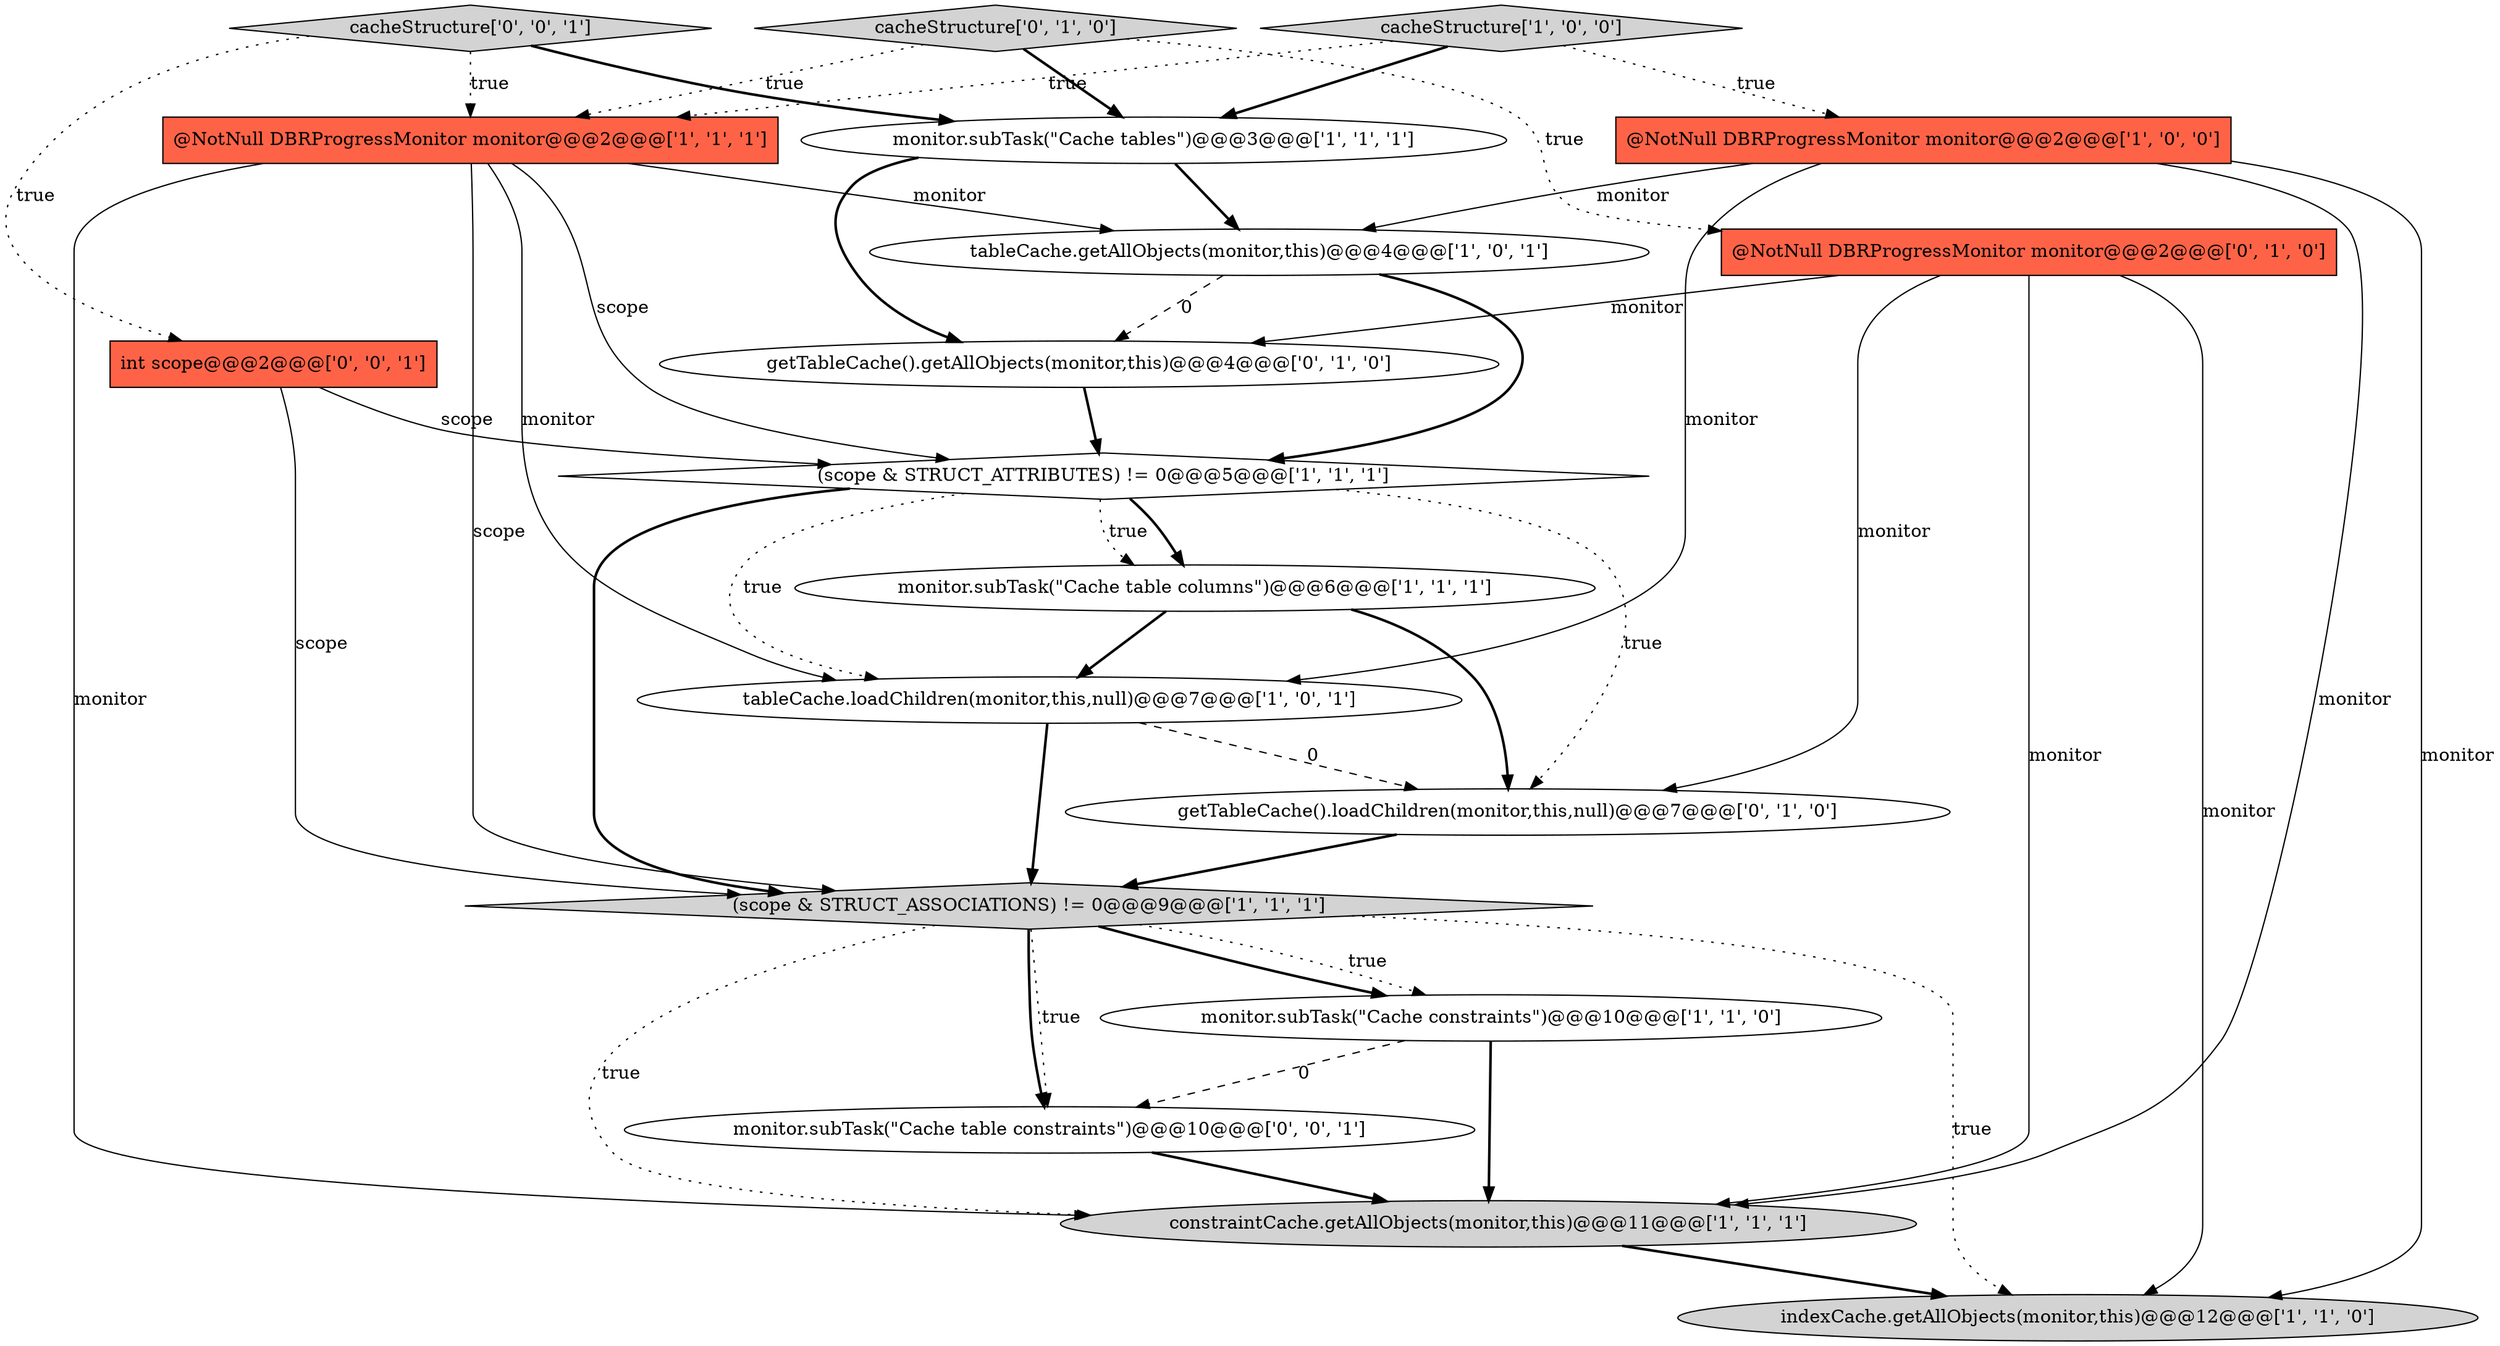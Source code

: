 digraph {
3 [style = filled, label = "@NotNull DBRProgressMonitor monitor@@@2@@@['1', '0', '0']", fillcolor = tomato, shape = box image = "AAA0AAABBB1BBB"];
7 [style = filled, label = "@NotNull DBRProgressMonitor monitor@@@2@@@['1', '1', '1']", fillcolor = tomato, shape = box image = "AAA0AAABBB1BBB"];
8 [style = filled, label = "monitor.subTask(\"Cache constraints\")@@@10@@@['1', '1', '0']", fillcolor = white, shape = ellipse image = "AAA0AAABBB1BBB"];
9 [style = filled, label = "constraintCache.getAllObjects(monitor,this)@@@11@@@['1', '1', '1']", fillcolor = lightgray, shape = ellipse image = "AAA0AAABBB1BBB"];
2 [style = filled, label = "cacheStructure['1', '0', '0']", fillcolor = lightgray, shape = diamond image = "AAA0AAABBB1BBB"];
16 [style = filled, label = "int scope@@@2@@@['0', '0', '1']", fillcolor = tomato, shape = box image = "AAA0AAABBB3BBB"];
0 [style = filled, label = "tableCache.loadChildren(monitor,this,null)@@@7@@@['1', '0', '1']", fillcolor = white, shape = ellipse image = "AAA0AAABBB1BBB"];
10 [style = filled, label = "(scope & STRUCT_ATTRIBUTES) != 0@@@5@@@['1', '1', '1']", fillcolor = white, shape = diamond image = "AAA0AAABBB1BBB"];
12 [style = filled, label = "@NotNull DBRProgressMonitor monitor@@@2@@@['0', '1', '0']", fillcolor = tomato, shape = box image = "AAA0AAABBB2BBB"];
18 [style = filled, label = "cacheStructure['0', '0', '1']", fillcolor = lightgray, shape = diamond image = "AAA0AAABBB3BBB"];
4 [style = filled, label = "tableCache.getAllObjects(monitor,this)@@@4@@@['1', '0', '1']", fillcolor = white, shape = ellipse image = "AAA0AAABBB1BBB"];
6 [style = filled, label = "indexCache.getAllObjects(monitor,this)@@@12@@@['1', '1', '0']", fillcolor = lightgray, shape = ellipse image = "AAA0AAABBB1BBB"];
17 [style = filled, label = "monitor.subTask(\"Cache table constraints\")@@@10@@@['0', '0', '1']", fillcolor = white, shape = ellipse image = "AAA0AAABBB3BBB"];
5 [style = filled, label = "monitor.subTask(\"Cache tables\")@@@3@@@['1', '1', '1']", fillcolor = white, shape = ellipse image = "AAA0AAABBB1BBB"];
1 [style = filled, label = "(scope & STRUCT_ASSOCIATIONS) != 0@@@9@@@['1', '1', '1']", fillcolor = lightgray, shape = diamond image = "AAA0AAABBB1BBB"];
11 [style = filled, label = "monitor.subTask(\"Cache table columns\")@@@6@@@['1', '1', '1']", fillcolor = white, shape = ellipse image = "AAA0AAABBB1BBB"];
14 [style = filled, label = "cacheStructure['0', '1', '0']", fillcolor = lightgray, shape = diamond image = "AAA0AAABBB2BBB"];
15 [style = filled, label = "getTableCache().loadChildren(monitor,this,null)@@@7@@@['0', '1', '0']", fillcolor = white, shape = ellipse image = "AAA1AAABBB2BBB"];
13 [style = filled, label = "getTableCache().getAllObjects(monitor,this)@@@4@@@['0', '1', '0']", fillcolor = white, shape = ellipse image = "AAA1AAABBB2BBB"];
14->5 [style = bold, label=""];
16->1 [style = solid, label="scope"];
3->0 [style = solid, label="monitor"];
2->3 [style = dotted, label="true"];
1->8 [style = dotted, label="true"];
8->9 [style = bold, label=""];
15->1 [style = bold, label=""];
7->4 [style = solid, label="monitor"];
16->10 [style = solid, label="scope"];
1->9 [style = dotted, label="true"];
2->5 [style = bold, label=""];
11->0 [style = bold, label=""];
7->9 [style = solid, label="monitor"];
3->6 [style = solid, label="monitor"];
7->0 [style = solid, label="monitor"];
1->8 [style = bold, label=""];
18->5 [style = bold, label=""];
12->13 [style = solid, label="monitor"];
10->11 [style = bold, label=""];
11->15 [style = bold, label=""];
10->0 [style = dotted, label="true"];
14->7 [style = dotted, label="true"];
1->6 [style = dotted, label="true"];
1->17 [style = dotted, label="true"];
12->9 [style = solid, label="monitor"];
14->12 [style = dotted, label="true"];
0->1 [style = bold, label=""];
5->4 [style = bold, label=""];
3->4 [style = solid, label="monitor"];
5->13 [style = bold, label=""];
9->6 [style = bold, label=""];
18->16 [style = dotted, label="true"];
10->1 [style = bold, label=""];
18->7 [style = dotted, label="true"];
7->1 [style = solid, label="scope"];
17->9 [style = bold, label=""];
1->17 [style = bold, label=""];
4->10 [style = bold, label=""];
4->13 [style = dashed, label="0"];
0->15 [style = dashed, label="0"];
13->10 [style = bold, label=""];
10->11 [style = dotted, label="true"];
10->15 [style = dotted, label="true"];
8->17 [style = dashed, label="0"];
12->6 [style = solid, label="monitor"];
12->15 [style = solid, label="monitor"];
3->9 [style = solid, label="monitor"];
2->7 [style = dotted, label="true"];
7->10 [style = solid, label="scope"];
}

